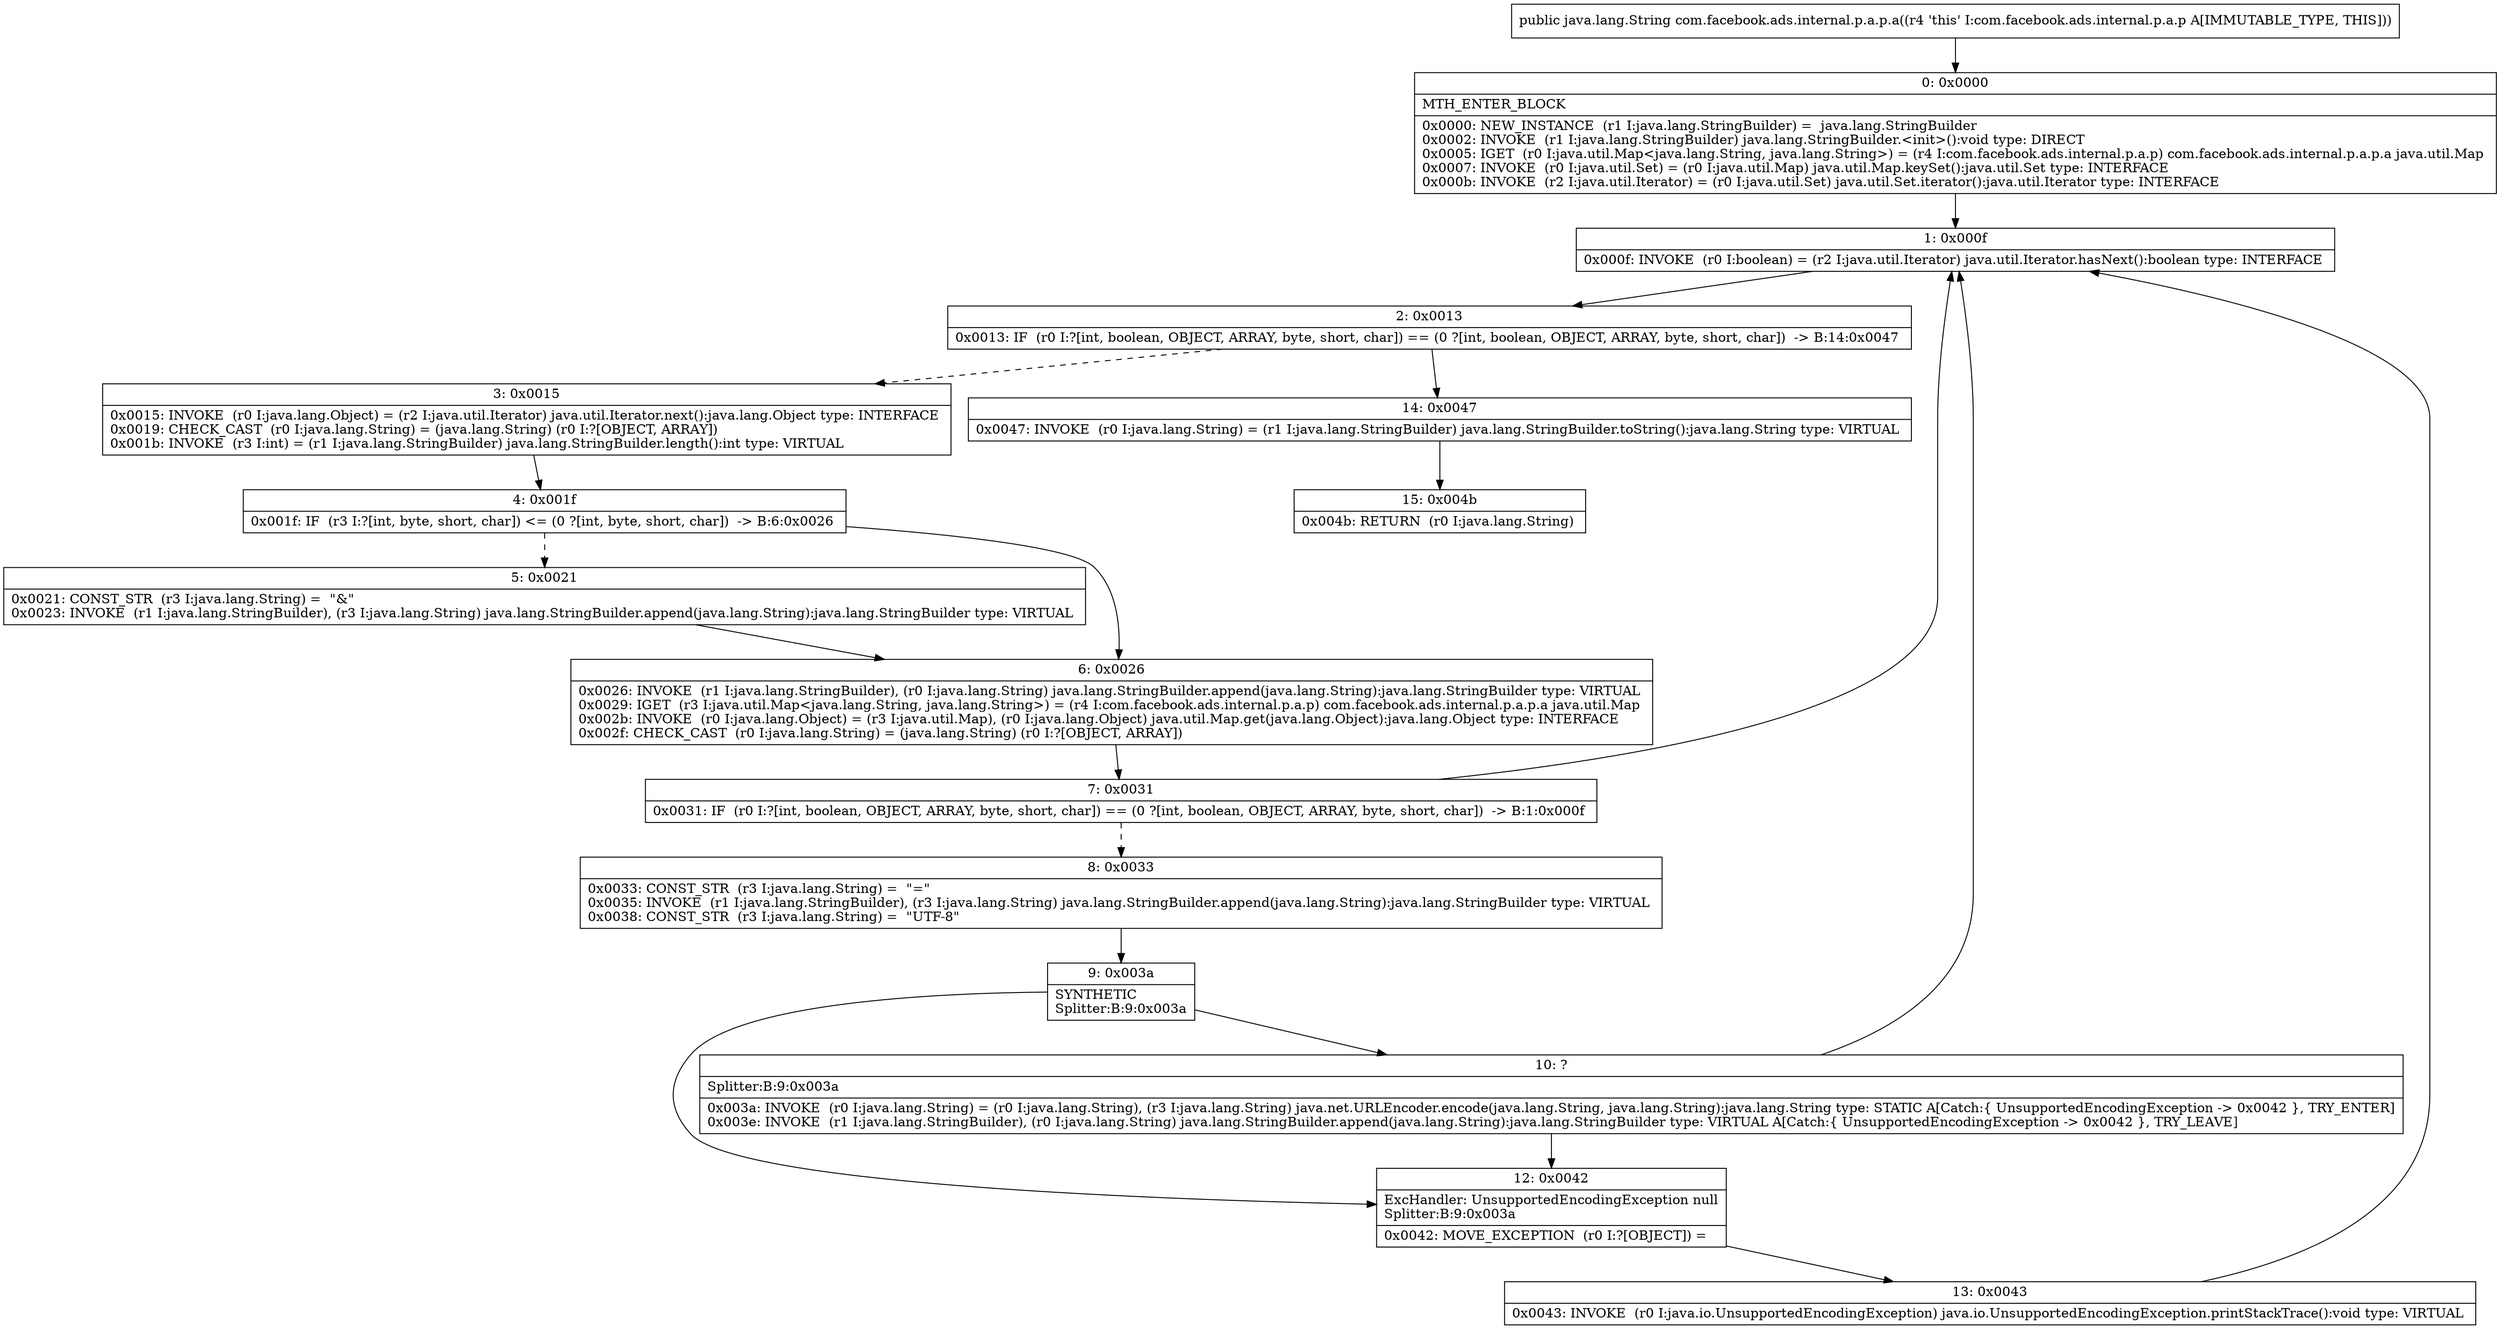 digraph "CFG forcom.facebook.ads.internal.p.a.p.a()Ljava\/lang\/String;" {
Node_0 [shape=record,label="{0\:\ 0x0000|MTH_ENTER_BLOCK\l|0x0000: NEW_INSTANCE  (r1 I:java.lang.StringBuilder) =  java.lang.StringBuilder \l0x0002: INVOKE  (r1 I:java.lang.StringBuilder) java.lang.StringBuilder.\<init\>():void type: DIRECT \l0x0005: IGET  (r0 I:java.util.Map\<java.lang.String, java.lang.String\>) = (r4 I:com.facebook.ads.internal.p.a.p) com.facebook.ads.internal.p.a.p.a java.util.Map \l0x0007: INVOKE  (r0 I:java.util.Set) = (r0 I:java.util.Map) java.util.Map.keySet():java.util.Set type: INTERFACE \l0x000b: INVOKE  (r2 I:java.util.Iterator) = (r0 I:java.util.Set) java.util.Set.iterator():java.util.Iterator type: INTERFACE \l}"];
Node_1 [shape=record,label="{1\:\ 0x000f|0x000f: INVOKE  (r0 I:boolean) = (r2 I:java.util.Iterator) java.util.Iterator.hasNext():boolean type: INTERFACE \l}"];
Node_2 [shape=record,label="{2\:\ 0x0013|0x0013: IF  (r0 I:?[int, boolean, OBJECT, ARRAY, byte, short, char]) == (0 ?[int, boolean, OBJECT, ARRAY, byte, short, char])  \-\> B:14:0x0047 \l}"];
Node_3 [shape=record,label="{3\:\ 0x0015|0x0015: INVOKE  (r0 I:java.lang.Object) = (r2 I:java.util.Iterator) java.util.Iterator.next():java.lang.Object type: INTERFACE \l0x0019: CHECK_CAST  (r0 I:java.lang.String) = (java.lang.String) (r0 I:?[OBJECT, ARRAY]) \l0x001b: INVOKE  (r3 I:int) = (r1 I:java.lang.StringBuilder) java.lang.StringBuilder.length():int type: VIRTUAL \l}"];
Node_4 [shape=record,label="{4\:\ 0x001f|0x001f: IF  (r3 I:?[int, byte, short, char]) \<= (0 ?[int, byte, short, char])  \-\> B:6:0x0026 \l}"];
Node_5 [shape=record,label="{5\:\ 0x0021|0x0021: CONST_STR  (r3 I:java.lang.String) =  \"&\" \l0x0023: INVOKE  (r1 I:java.lang.StringBuilder), (r3 I:java.lang.String) java.lang.StringBuilder.append(java.lang.String):java.lang.StringBuilder type: VIRTUAL \l}"];
Node_6 [shape=record,label="{6\:\ 0x0026|0x0026: INVOKE  (r1 I:java.lang.StringBuilder), (r0 I:java.lang.String) java.lang.StringBuilder.append(java.lang.String):java.lang.StringBuilder type: VIRTUAL \l0x0029: IGET  (r3 I:java.util.Map\<java.lang.String, java.lang.String\>) = (r4 I:com.facebook.ads.internal.p.a.p) com.facebook.ads.internal.p.a.p.a java.util.Map \l0x002b: INVOKE  (r0 I:java.lang.Object) = (r3 I:java.util.Map), (r0 I:java.lang.Object) java.util.Map.get(java.lang.Object):java.lang.Object type: INTERFACE \l0x002f: CHECK_CAST  (r0 I:java.lang.String) = (java.lang.String) (r0 I:?[OBJECT, ARRAY]) \l}"];
Node_7 [shape=record,label="{7\:\ 0x0031|0x0031: IF  (r0 I:?[int, boolean, OBJECT, ARRAY, byte, short, char]) == (0 ?[int, boolean, OBJECT, ARRAY, byte, short, char])  \-\> B:1:0x000f \l}"];
Node_8 [shape=record,label="{8\:\ 0x0033|0x0033: CONST_STR  (r3 I:java.lang.String) =  \"=\" \l0x0035: INVOKE  (r1 I:java.lang.StringBuilder), (r3 I:java.lang.String) java.lang.StringBuilder.append(java.lang.String):java.lang.StringBuilder type: VIRTUAL \l0x0038: CONST_STR  (r3 I:java.lang.String) =  \"UTF\-8\" \l}"];
Node_9 [shape=record,label="{9\:\ 0x003a|SYNTHETIC\lSplitter:B:9:0x003a\l}"];
Node_10 [shape=record,label="{10\:\ ?|Splitter:B:9:0x003a\l|0x003a: INVOKE  (r0 I:java.lang.String) = (r0 I:java.lang.String), (r3 I:java.lang.String) java.net.URLEncoder.encode(java.lang.String, java.lang.String):java.lang.String type: STATIC A[Catch:\{ UnsupportedEncodingException \-\> 0x0042 \}, TRY_ENTER]\l0x003e: INVOKE  (r1 I:java.lang.StringBuilder), (r0 I:java.lang.String) java.lang.StringBuilder.append(java.lang.String):java.lang.StringBuilder type: VIRTUAL A[Catch:\{ UnsupportedEncodingException \-\> 0x0042 \}, TRY_LEAVE]\l}"];
Node_12 [shape=record,label="{12\:\ 0x0042|ExcHandler: UnsupportedEncodingException null\lSplitter:B:9:0x003a\l|0x0042: MOVE_EXCEPTION  (r0 I:?[OBJECT]) =  \l}"];
Node_13 [shape=record,label="{13\:\ 0x0043|0x0043: INVOKE  (r0 I:java.io.UnsupportedEncodingException) java.io.UnsupportedEncodingException.printStackTrace():void type: VIRTUAL \l}"];
Node_14 [shape=record,label="{14\:\ 0x0047|0x0047: INVOKE  (r0 I:java.lang.String) = (r1 I:java.lang.StringBuilder) java.lang.StringBuilder.toString():java.lang.String type: VIRTUAL \l}"];
Node_15 [shape=record,label="{15\:\ 0x004b|0x004b: RETURN  (r0 I:java.lang.String) \l}"];
MethodNode[shape=record,label="{public java.lang.String com.facebook.ads.internal.p.a.p.a((r4 'this' I:com.facebook.ads.internal.p.a.p A[IMMUTABLE_TYPE, THIS])) }"];
MethodNode -> Node_0;
Node_0 -> Node_1;
Node_1 -> Node_2;
Node_2 -> Node_3[style=dashed];
Node_2 -> Node_14;
Node_3 -> Node_4;
Node_4 -> Node_5[style=dashed];
Node_4 -> Node_6;
Node_5 -> Node_6;
Node_6 -> Node_7;
Node_7 -> Node_1;
Node_7 -> Node_8[style=dashed];
Node_8 -> Node_9;
Node_9 -> Node_10;
Node_9 -> Node_12;
Node_10 -> Node_12;
Node_10 -> Node_1;
Node_12 -> Node_13;
Node_13 -> Node_1;
Node_14 -> Node_15;
}


